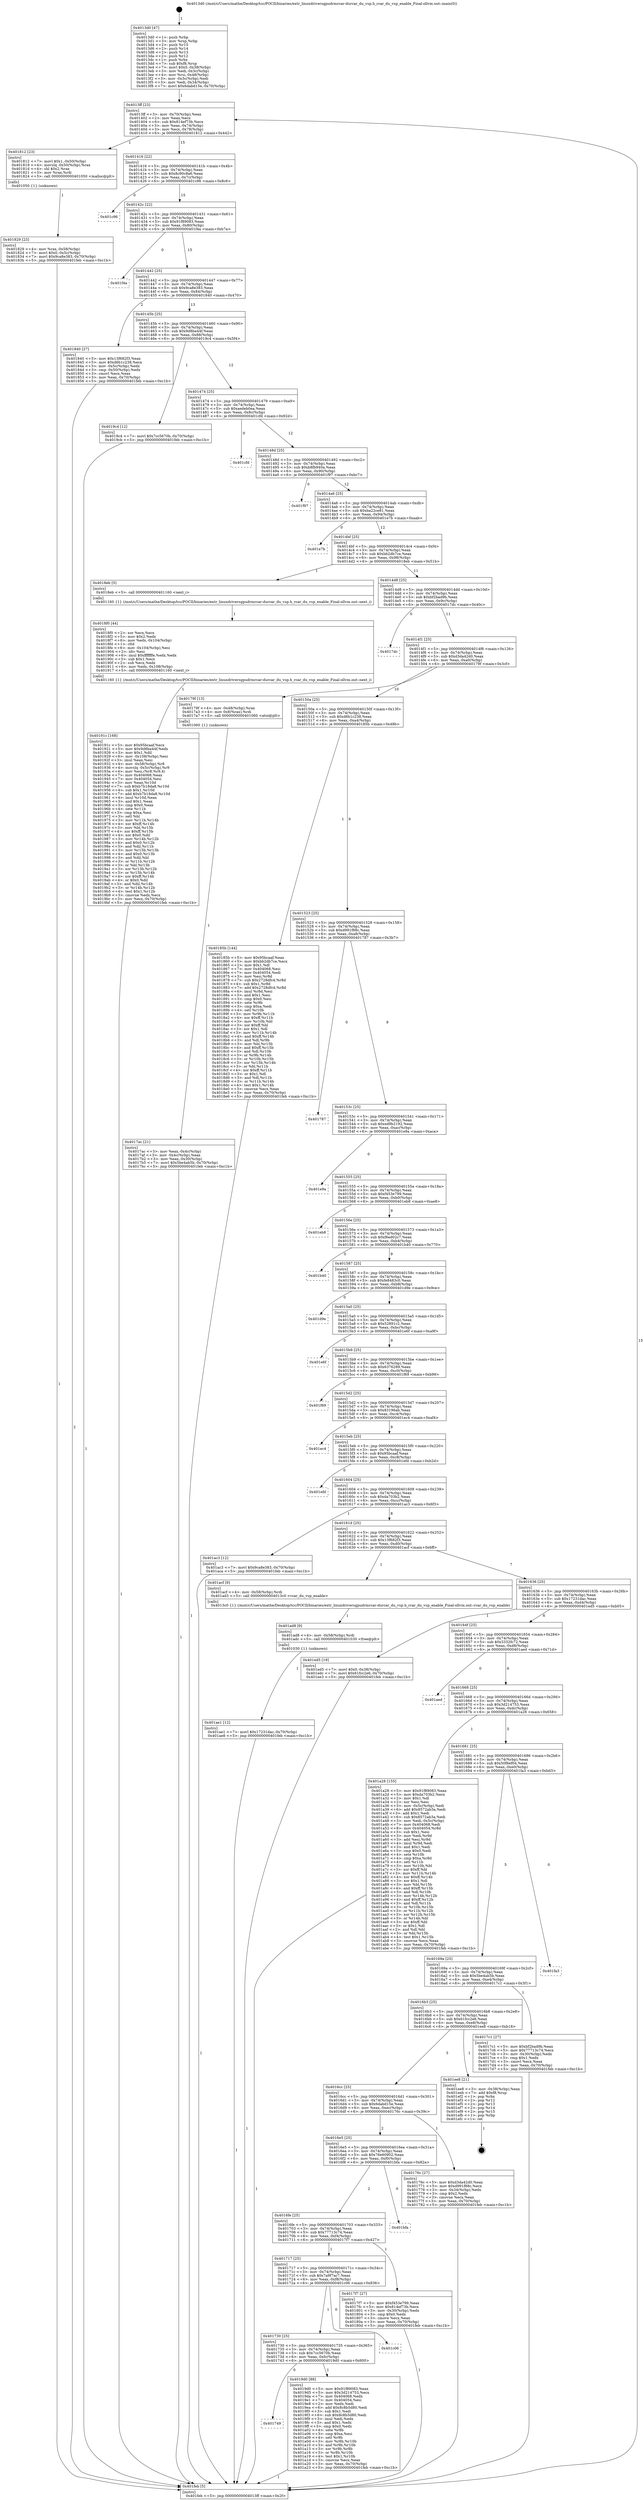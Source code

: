 digraph "0x4013d0" {
  label = "0x4013d0 (/mnt/c/Users/mathe/Desktop/tcc/POCII/binaries/extr_linuxdriversgpudrmrcar-durcar_du_vsp.h_rcar_du_vsp_enable_Final-ollvm.out::main(0))"
  labelloc = "t"
  node[shape=record]

  Entry [label="",width=0.3,height=0.3,shape=circle,fillcolor=black,style=filled]
  "0x4013ff" [label="{
     0x4013ff [23]\l
     | [instrs]\l
     &nbsp;&nbsp;0x4013ff \<+3\>: mov -0x70(%rbp),%eax\l
     &nbsp;&nbsp;0x401402 \<+2\>: mov %eax,%ecx\l
     &nbsp;&nbsp;0x401404 \<+6\>: sub $0x814ef73b,%ecx\l
     &nbsp;&nbsp;0x40140a \<+3\>: mov %eax,-0x74(%rbp)\l
     &nbsp;&nbsp;0x40140d \<+3\>: mov %ecx,-0x78(%rbp)\l
     &nbsp;&nbsp;0x401410 \<+6\>: je 0000000000401812 \<main+0x442\>\l
  }"]
  "0x401812" [label="{
     0x401812 [23]\l
     | [instrs]\l
     &nbsp;&nbsp;0x401812 \<+7\>: movl $0x1,-0x50(%rbp)\l
     &nbsp;&nbsp;0x401819 \<+4\>: movslq -0x50(%rbp),%rax\l
     &nbsp;&nbsp;0x40181d \<+4\>: shl $0x2,%rax\l
     &nbsp;&nbsp;0x401821 \<+3\>: mov %rax,%rdi\l
     &nbsp;&nbsp;0x401824 \<+5\>: call 0000000000401050 \<malloc@plt\>\l
     | [calls]\l
     &nbsp;&nbsp;0x401050 \{1\} (unknown)\l
  }"]
  "0x401416" [label="{
     0x401416 [22]\l
     | [instrs]\l
     &nbsp;&nbsp;0x401416 \<+5\>: jmp 000000000040141b \<main+0x4b\>\l
     &nbsp;&nbsp;0x40141b \<+3\>: mov -0x74(%rbp),%eax\l
     &nbsp;&nbsp;0x40141e \<+5\>: sub $0x8c90c8a6,%eax\l
     &nbsp;&nbsp;0x401423 \<+3\>: mov %eax,-0x7c(%rbp)\l
     &nbsp;&nbsp;0x401426 \<+6\>: je 0000000000401c96 \<main+0x8c6\>\l
  }"]
  Exit [label="",width=0.3,height=0.3,shape=circle,fillcolor=black,style=filled,peripheries=2]
  "0x401c96" [label="{
     0x401c96\l
  }", style=dashed]
  "0x40142c" [label="{
     0x40142c [22]\l
     | [instrs]\l
     &nbsp;&nbsp;0x40142c \<+5\>: jmp 0000000000401431 \<main+0x61\>\l
     &nbsp;&nbsp;0x401431 \<+3\>: mov -0x74(%rbp),%eax\l
     &nbsp;&nbsp;0x401434 \<+5\>: sub $0x91f89083,%eax\l
     &nbsp;&nbsp;0x401439 \<+3\>: mov %eax,-0x80(%rbp)\l
     &nbsp;&nbsp;0x40143c \<+6\>: je 0000000000401f4a \<main+0xb7a\>\l
  }"]
  "0x401ae1" [label="{
     0x401ae1 [12]\l
     | [instrs]\l
     &nbsp;&nbsp;0x401ae1 \<+7\>: movl $0x17231dac,-0x70(%rbp)\l
     &nbsp;&nbsp;0x401ae8 \<+5\>: jmp 0000000000401feb \<main+0xc1b\>\l
  }"]
  "0x401f4a" [label="{
     0x401f4a\l
  }", style=dashed]
  "0x401442" [label="{
     0x401442 [25]\l
     | [instrs]\l
     &nbsp;&nbsp;0x401442 \<+5\>: jmp 0000000000401447 \<main+0x77\>\l
     &nbsp;&nbsp;0x401447 \<+3\>: mov -0x74(%rbp),%eax\l
     &nbsp;&nbsp;0x40144a \<+5\>: sub $0x9ca8e383,%eax\l
     &nbsp;&nbsp;0x40144f \<+6\>: mov %eax,-0x84(%rbp)\l
     &nbsp;&nbsp;0x401455 \<+6\>: je 0000000000401840 \<main+0x470\>\l
  }"]
  "0x401ad8" [label="{
     0x401ad8 [9]\l
     | [instrs]\l
     &nbsp;&nbsp;0x401ad8 \<+4\>: mov -0x58(%rbp),%rdi\l
     &nbsp;&nbsp;0x401adc \<+5\>: call 0000000000401030 \<free@plt\>\l
     | [calls]\l
     &nbsp;&nbsp;0x401030 \{1\} (unknown)\l
  }"]
  "0x401840" [label="{
     0x401840 [27]\l
     | [instrs]\l
     &nbsp;&nbsp;0x401840 \<+5\>: mov $0x13f682f3,%eax\l
     &nbsp;&nbsp;0x401845 \<+5\>: mov $0xd6b1c238,%ecx\l
     &nbsp;&nbsp;0x40184a \<+3\>: mov -0x5c(%rbp),%edx\l
     &nbsp;&nbsp;0x40184d \<+3\>: cmp -0x50(%rbp),%edx\l
     &nbsp;&nbsp;0x401850 \<+3\>: cmovl %ecx,%eax\l
     &nbsp;&nbsp;0x401853 \<+3\>: mov %eax,-0x70(%rbp)\l
     &nbsp;&nbsp;0x401856 \<+5\>: jmp 0000000000401feb \<main+0xc1b\>\l
  }"]
  "0x40145b" [label="{
     0x40145b [25]\l
     | [instrs]\l
     &nbsp;&nbsp;0x40145b \<+5\>: jmp 0000000000401460 \<main+0x90\>\l
     &nbsp;&nbsp;0x401460 \<+3\>: mov -0x74(%rbp),%eax\l
     &nbsp;&nbsp;0x401463 \<+5\>: sub $0x9d8ba44f,%eax\l
     &nbsp;&nbsp;0x401468 \<+6\>: mov %eax,-0x88(%rbp)\l
     &nbsp;&nbsp;0x40146e \<+6\>: je 00000000004019c4 \<main+0x5f4\>\l
  }"]
  "0x401749" [label="{
     0x401749\l
  }", style=dashed]
  "0x4019c4" [label="{
     0x4019c4 [12]\l
     | [instrs]\l
     &nbsp;&nbsp;0x4019c4 \<+7\>: movl $0x7cc5670b,-0x70(%rbp)\l
     &nbsp;&nbsp;0x4019cb \<+5\>: jmp 0000000000401feb \<main+0xc1b\>\l
  }"]
  "0x401474" [label="{
     0x401474 [25]\l
     | [instrs]\l
     &nbsp;&nbsp;0x401474 \<+5\>: jmp 0000000000401479 \<main+0xa9\>\l
     &nbsp;&nbsp;0x401479 \<+3\>: mov -0x74(%rbp),%eax\l
     &nbsp;&nbsp;0x40147c \<+5\>: sub $0xaedeb0ea,%eax\l
     &nbsp;&nbsp;0x401481 \<+6\>: mov %eax,-0x8c(%rbp)\l
     &nbsp;&nbsp;0x401487 \<+6\>: je 0000000000401cfd \<main+0x92d\>\l
  }"]
  "0x4019d0" [label="{
     0x4019d0 [88]\l
     | [instrs]\l
     &nbsp;&nbsp;0x4019d0 \<+5\>: mov $0x91f89083,%eax\l
     &nbsp;&nbsp;0x4019d5 \<+5\>: mov $0x3d214753,%ecx\l
     &nbsp;&nbsp;0x4019da \<+7\>: mov 0x404068,%edx\l
     &nbsp;&nbsp;0x4019e1 \<+7\>: mov 0x404054,%esi\l
     &nbsp;&nbsp;0x4019e8 \<+2\>: mov %edx,%edi\l
     &nbsp;&nbsp;0x4019ea \<+6\>: add $0x8c8b5d80,%edi\l
     &nbsp;&nbsp;0x4019f0 \<+3\>: sub $0x1,%edi\l
     &nbsp;&nbsp;0x4019f3 \<+6\>: sub $0x8c8b5d80,%edi\l
     &nbsp;&nbsp;0x4019f9 \<+3\>: imul %edi,%edx\l
     &nbsp;&nbsp;0x4019fc \<+3\>: and $0x1,%edx\l
     &nbsp;&nbsp;0x4019ff \<+3\>: cmp $0x0,%edx\l
     &nbsp;&nbsp;0x401a02 \<+4\>: sete %r8b\l
     &nbsp;&nbsp;0x401a06 \<+3\>: cmp $0xa,%esi\l
     &nbsp;&nbsp;0x401a09 \<+4\>: setl %r9b\l
     &nbsp;&nbsp;0x401a0d \<+3\>: mov %r8b,%r10b\l
     &nbsp;&nbsp;0x401a10 \<+3\>: and %r9b,%r10b\l
     &nbsp;&nbsp;0x401a13 \<+3\>: xor %r9b,%r8b\l
     &nbsp;&nbsp;0x401a16 \<+3\>: or %r8b,%r10b\l
     &nbsp;&nbsp;0x401a19 \<+4\>: test $0x1,%r10b\l
     &nbsp;&nbsp;0x401a1d \<+3\>: cmovne %ecx,%eax\l
     &nbsp;&nbsp;0x401a20 \<+3\>: mov %eax,-0x70(%rbp)\l
     &nbsp;&nbsp;0x401a23 \<+5\>: jmp 0000000000401feb \<main+0xc1b\>\l
  }"]
  "0x401cfd" [label="{
     0x401cfd\l
  }", style=dashed]
  "0x40148d" [label="{
     0x40148d [25]\l
     | [instrs]\l
     &nbsp;&nbsp;0x40148d \<+5\>: jmp 0000000000401492 \<main+0xc2\>\l
     &nbsp;&nbsp;0x401492 \<+3\>: mov -0x74(%rbp),%eax\l
     &nbsp;&nbsp;0x401495 \<+5\>: sub $0xb8fb940a,%eax\l
     &nbsp;&nbsp;0x40149a \<+6\>: mov %eax,-0x90(%rbp)\l
     &nbsp;&nbsp;0x4014a0 \<+6\>: je 0000000000401f97 \<main+0xbc7\>\l
  }"]
  "0x401730" [label="{
     0x401730 [25]\l
     | [instrs]\l
     &nbsp;&nbsp;0x401730 \<+5\>: jmp 0000000000401735 \<main+0x365\>\l
     &nbsp;&nbsp;0x401735 \<+3\>: mov -0x74(%rbp),%eax\l
     &nbsp;&nbsp;0x401738 \<+5\>: sub $0x7cc5670b,%eax\l
     &nbsp;&nbsp;0x40173d \<+6\>: mov %eax,-0xfc(%rbp)\l
     &nbsp;&nbsp;0x401743 \<+6\>: je 00000000004019d0 \<main+0x600\>\l
  }"]
  "0x401f97" [label="{
     0x401f97\l
  }", style=dashed]
  "0x4014a6" [label="{
     0x4014a6 [25]\l
     | [instrs]\l
     &nbsp;&nbsp;0x4014a6 \<+5\>: jmp 00000000004014ab \<main+0xdb\>\l
     &nbsp;&nbsp;0x4014ab \<+3\>: mov -0x74(%rbp),%eax\l
     &nbsp;&nbsp;0x4014ae \<+5\>: sub $0xba22ce81,%eax\l
     &nbsp;&nbsp;0x4014b3 \<+6\>: mov %eax,-0x94(%rbp)\l
     &nbsp;&nbsp;0x4014b9 \<+6\>: je 0000000000401e7b \<main+0xaab\>\l
  }"]
  "0x401c06" [label="{
     0x401c06\l
  }", style=dashed]
  "0x401e7b" [label="{
     0x401e7b\l
  }", style=dashed]
  "0x4014bf" [label="{
     0x4014bf [25]\l
     | [instrs]\l
     &nbsp;&nbsp;0x4014bf \<+5\>: jmp 00000000004014c4 \<main+0xf4\>\l
     &nbsp;&nbsp;0x4014c4 \<+3\>: mov -0x74(%rbp),%eax\l
     &nbsp;&nbsp;0x4014c7 \<+5\>: sub $0xbb2db7ce,%eax\l
     &nbsp;&nbsp;0x4014cc \<+6\>: mov %eax,-0x98(%rbp)\l
     &nbsp;&nbsp;0x4014d2 \<+6\>: je 00000000004018eb \<main+0x51b\>\l
  }"]
  "0x40191c" [label="{
     0x40191c [168]\l
     | [instrs]\l
     &nbsp;&nbsp;0x40191c \<+5\>: mov $0x95bcaaf,%ecx\l
     &nbsp;&nbsp;0x401921 \<+5\>: mov $0x9d8ba44f,%edx\l
     &nbsp;&nbsp;0x401926 \<+3\>: mov $0x1,%dil\l
     &nbsp;&nbsp;0x401929 \<+6\>: mov -0x108(%rbp),%esi\l
     &nbsp;&nbsp;0x40192f \<+3\>: imul %eax,%esi\l
     &nbsp;&nbsp;0x401932 \<+4\>: mov -0x58(%rbp),%r8\l
     &nbsp;&nbsp;0x401936 \<+4\>: movslq -0x5c(%rbp),%r9\l
     &nbsp;&nbsp;0x40193a \<+4\>: mov %esi,(%r8,%r9,4)\l
     &nbsp;&nbsp;0x40193e \<+7\>: mov 0x404068,%eax\l
     &nbsp;&nbsp;0x401945 \<+7\>: mov 0x404054,%esi\l
     &nbsp;&nbsp;0x40194c \<+3\>: mov %eax,%r10d\l
     &nbsp;&nbsp;0x40194f \<+7\>: sub $0xb7b18da8,%r10d\l
     &nbsp;&nbsp;0x401956 \<+4\>: sub $0x1,%r10d\l
     &nbsp;&nbsp;0x40195a \<+7\>: add $0xb7b18da8,%r10d\l
     &nbsp;&nbsp;0x401961 \<+4\>: imul %r10d,%eax\l
     &nbsp;&nbsp;0x401965 \<+3\>: and $0x1,%eax\l
     &nbsp;&nbsp;0x401968 \<+3\>: cmp $0x0,%eax\l
     &nbsp;&nbsp;0x40196b \<+4\>: sete %r11b\l
     &nbsp;&nbsp;0x40196f \<+3\>: cmp $0xa,%esi\l
     &nbsp;&nbsp;0x401972 \<+3\>: setl %bl\l
     &nbsp;&nbsp;0x401975 \<+3\>: mov %r11b,%r14b\l
     &nbsp;&nbsp;0x401978 \<+4\>: xor $0xff,%r14b\l
     &nbsp;&nbsp;0x40197c \<+3\>: mov %bl,%r15b\l
     &nbsp;&nbsp;0x40197f \<+4\>: xor $0xff,%r15b\l
     &nbsp;&nbsp;0x401983 \<+4\>: xor $0x0,%dil\l
     &nbsp;&nbsp;0x401987 \<+3\>: mov %r14b,%r12b\l
     &nbsp;&nbsp;0x40198a \<+4\>: and $0x0,%r12b\l
     &nbsp;&nbsp;0x40198e \<+3\>: and %dil,%r11b\l
     &nbsp;&nbsp;0x401991 \<+3\>: mov %r15b,%r13b\l
     &nbsp;&nbsp;0x401994 \<+4\>: and $0x0,%r13b\l
     &nbsp;&nbsp;0x401998 \<+3\>: and %dil,%bl\l
     &nbsp;&nbsp;0x40199b \<+3\>: or %r11b,%r12b\l
     &nbsp;&nbsp;0x40199e \<+3\>: or %bl,%r13b\l
     &nbsp;&nbsp;0x4019a1 \<+3\>: xor %r13b,%r12b\l
     &nbsp;&nbsp;0x4019a4 \<+3\>: or %r15b,%r14b\l
     &nbsp;&nbsp;0x4019a7 \<+4\>: xor $0xff,%r14b\l
     &nbsp;&nbsp;0x4019ab \<+4\>: or $0x0,%dil\l
     &nbsp;&nbsp;0x4019af \<+3\>: and %dil,%r14b\l
     &nbsp;&nbsp;0x4019b2 \<+3\>: or %r14b,%r12b\l
     &nbsp;&nbsp;0x4019b5 \<+4\>: test $0x1,%r12b\l
     &nbsp;&nbsp;0x4019b9 \<+3\>: cmovne %edx,%ecx\l
     &nbsp;&nbsp;0x4019bc \<+3\>: mov %ecx,-0x70(%rbp)\l
     &nbsp;&nbsp;0x4019bf \<+5\>: jmp 0000000000401feb \<main+0xc1b\>\l
  }"]
  "0x4018eb" [label="{
     0x4018eb [5]\l
     | [instrs]\l
     &nbsp;&nbsp;0x4018eb \<+5\>: call 0000000000401160 \<next_i\>\l
     | [calls]\l
     &nbsp;&nbsp;0x401160 \{1\} (/mnt/c/Users/mathe/Desktop/tcc/POCII/binaries/extr_linuxdriversgpudrmrcar-durcar_du_vsp.h_rcar_du_vsp_enable_Final-ollvm.out::next_i)\l
  }"]
  "0x4014d8" [label="{
     0x4014d8 [25]\l
     | [instrs]\l
     &nbsp;&nbsp;0x4014d8 \<+5\>: jmp 00000000004014dd \<main+0x10d\>\l
     &nbsp;&nbsp;0x4014dd \<+3\>: mov -0x74(%rbp),%eax\l
     &nbsp;&nbsp;0x4014e0 \<+5\>: sub $0xbf2bad9b,%eax\l
     &nbsp;&nbsp;0x4014e5 \<+6\>: mov %eax,-0x9c(%rbp)\l
     &nbsp;&nbsp;0x4014eb \<+6\>: je 00000000004017dc \<main+0x40c\>\l
  }"]
  "0x4018f0" [label="{
     0x4018f0 [44]\l
     | [instrs]\l
     &nbsp;&nbsp;0x4018f0 \<+2\>: xor %ecx,%ecx\l
     &nbsp;&nbsp;0x4018f2 \<+5\>: mov $0x2,%edx\l
     &nbsp;&nbsp;0x4018f7 \<+6\>: mov %edx,-0x104(%rbp)\l
     &nbsp;&nbsp;0x4018fd \<+1\>: cltd\l
     &nbsp;&nbsp;0x4018fe \<+6\>: mov -0x104(%rbp),%esi\l
     &nbsp;&nbsp;0x401904 \<+2\>: idiv %esi\l
     &nbsp;&nbsp;0x401906 \<+6\>: imul $0xfffffffe,%edx,%edx\l
     &nbsp;&nbsp;0x40190c \<+3\>: sub $0x1,%ecx\l
     &nbsp;&nbsp;0x40190f \<+2\>: sub %ecx,%edx\l
     &nbsp;&nbsp;0x401911 \<+6\>: mov %edx,-0x108(%rbp)\l
     &nbsp;&nbsp;0x401917 \<+5\>: call 0000000000401160 \<next_i\>\l
     | [calls]\l
     &nbsp;&nbsp;0x401160 \{1\} (/mnt/c/Users/mathe/Desktop/tcc/POCII/binaries/extr_linuxdriversgpudrmrcar-durcar_du_vsp.h_rcar_du_vsp_enable_Final-ollvm.out::next_i)\l
  }"]
  "0x4017dc" [label="{
     0x4017dc\l
  }", style=dashed]
  "0x4014f1" [label="{
     0x4014f1 [25]\l
     | [instrs]\l
     &nbsp;&nbsp;0x4014f1 \<+5\>: jmp 00000000004014f6 \<main+0x126\>\l
     &nbsp;&nbsp;0x4014f6 \<+3\>: mov -0x74(%rbp),%eax\l
     &nbsp;&nbsp;0x4014f9 \<+5\>: sub $0xd3da42d0,%eax\l
     &nbsp;&nbsp;0x4014fe \<+6\>: mov %eax,-0xa0(%rbp)\l
     &nbsp;&nbsp;0x401504 \<+6\>: je 000000000040179f \<main+0x3cf\>\l
  }"]
  "0x401829" [label="{
     0x401829 [23]\l
     | [instrs]\l
     &nbsp;&nbsp;0x401829 \<+4\>: mov %rax,-0x58(%rbp)\l
     &nbsp;&nbsp;0x40182d \<+7\>: movl $0x0,-0x5c(%rbp)\l
     &nbsp;&nbsp;0x401834 \<+7\>: movl $0x9ca8e383,-0x70(%rbp)\l
     &nbsp;&nbsp;0x40183b \<+5\>: jmp 0000000000401feb \<main+0xc1b\>\l
  }"]
  "0x40179f" [label="{
     0x40179f [13]\l
     | [instrs]\l
     &nbsp;&nbsp;0x40179f \<+4\>: mov -0x48(%rbp),%rax\l
     &nbsp;&nbsp;0x4017a3 \<+4\>: mov 0x8(%rax),%rdi\l
     &nbsp;&nbsp;0x4017a7 \<+5\>: call 0000000000401060 \<atoi@plt\>\l
     | [calls]\l
     &nbsp;&nbsp;0x401060 \{1\} (unknown)\l
  }"]
  "0x40150a" [label="{
     0x40150a [25]\l
     | [instrs]\l
     &nbsp;&nbsp;0x40150a \<+5\>: jmp 000000000040150f \<main+0x13f\>\l
     &nbsp;&nbsp;0x40150f \<+3\>: mov -0x74(%rbp),%eax\l
     &nbsp;&nbsp;0x401512 \<+5\>: sub $0xd6b1c238,%eax\l
     &nbsp;&nbsp;0x401517 \<+6\>: mov %eax,-0xa4(%rbp)\l
     &nbsp;&nbsp;0x40151d \<+6\>: je 000000000040185b \<main+0x48b\>\l
  }"]
  "0x401717" [label="{
     0x401717 [25]\l
     | [instrs]\l
     &nbsp;&nbsp;0x401717 \<+5\>: jmp 000000000040171c \<main+0x34c\>\l
     &nbsp;&nbsp;0x40171c \<+3\>: mov -0x74(%rbp),%eax\l
     &nbsp;&nbsp;0x40171f \<+5\>: sub $0x7a9f7ac7,%eax\l
     &nbsp;&nbsp;0x401724 \<+6\>: mov %eax,-0xf8(%rbp)\l
     &nbsp;&nbsp;0x40172a \<+6\>: je 0000000000401c06 \<main+0x836\>\l
  }"]
  "0x40185b" [label="{
     0x40185b [144]\l
     | [instrs]\l
     &nbsp;&nbsp;0x40185b \<+5\>: mov $0x95bcaaf,%eax\l
     &nbsp;&nbsp;0x401860 \<+5\>: mov $0xbb2db7ce,%ecx\l
     &nbsp;&nbsp;0x401865 \<+2\>: mov $0x1,%dl\l
     &nbsp;&nbsp;0x401867 \<+7\>: mov 0x404068,%esi\l
     &nbsp;&nbsp;0x40186e \<+7\>: mov 0x404054,%edi\l
     &nbsp;&nbsp;0x401875 \<+3\>: mov %esi,%r8d\l
     &nbsp;&nbsp;0x401878 \<+7\>: sub $0x2728dfc4,%r8d\l
     &nbsp;&nbsp;0x40187f \<+4\>: sub $0x1,%r8d\l
     &nbsp;&nbsp;0x401883 \<+7\>: add $0x2728dfc4,%r8d\l
     &nbsp;&nbsp;0x40188a \<+4\>: imul %r8d,%esi\l
     &nbsp;&nbsp;0x40188e \<+3\>: and $0x1,%esi\l
     &nbsp;&nbsp;0x401891 \<+3\>: cmp $0x0,%esi\l
     &nbsp;&nbsp;0x401894 \<+4\>: sete %r9b\l
     &nbsp;&nbsp;0x401898 \<+3\>: cmp $0xa,%edi\l
     &nbsp;&nbsp;0x40189b \<+4\>: setl %r10b\l
     &nbsp;&nbsp;0x40189f \<+3\>: mov %r9b,%r11b\l
     &nbsp;&nbsp;0x4018a2 \<+4\>: xor $0xff,%r11b\l
     &nbsp;&nbsp;0x4018a6 \<+3\>: mov %r10b,%bl\l
     &nbsp;&nbsp;0x4018a9 \<+3\>: xor $0xff,%bl\l
     &nbsp;&nbsp;0x4018ac \<+3\>: xor $0x1,%dl\l
     &nbsp;&nbsp;0x4018af \<+3\>: mov %r11b,%r14b\l
     &nbsp;&nbsp;0x4018b2 \<+4\>: and $0xff,%r14b\l
     &nbsp;&nbsp;0x4018b6 \<+3\>: and %dl,%r9b\l
     &nbsp;&nbsp;0x4018b9 \<+3\>: mov %bl,%r15b\l
     &nbsp;&nbsp;0x4018bc \<+4\>: and $0xff,%r15b\l
     &nbsp;&nbsp;0x4018c0 \<+3\>: and %dl,%r10b\l
     &nbsp;&nbsp;0x4018c3 \<+3\>: or %r9b,%r14b\l
     &nbsp;&nbsp;0x4018c6 \<+3\>: or %r10b,%r15b\l
     &nbsp;&nbsp;0x4018c9 \<+3\>: xor %r15b,%r14b\l
     &nbsp;&nbsp;0x4018cc \<+3\>: or %bl,%r11b\l
     &nbsp;&nbsp;0x4018cf \<+4\>: xor $0xff,%r11b\l
     &nbsp;&nbsp;0x4018d3 \<+3\>: or $0x1,%dl\l
     &nbsp;&nbsp;0x4018d6 \<+3\>: and %dl,%r11b\l
     &nbsp;&nbsp;0x4018d9 \<+3\>: or %r11b,%r14b\l
     &nbsp;&nbsp;0x4018dc \<+4\>: test $0x1,%r14b\l
     &nbsp;&nbsp;0x4018e0 \<+3\>: cmovne %ecx,%eax\l
     &nbsp;&nbsp;0x4018e3 \<+3\>: mov %eax,-0x70(%rbp)\l
     &nbsp;&nbsp;0x4018e6 \<+5\>: jmp 0000000000401feb \<main+0xc1b\>\l
  }"]
  "0x401523" [label="{
     0x401523 [25]\l
     | [instrs]\l
     &nbsp;&nbsp;0x401523 \<+5\>: jmp 0000000000401528 \<main+0x158\>\l
     &nbsp;&nbsp;0x401528 \<+3\>: mov -0x74(%rbp),%eax\l
     &nbsp;&nbsp;0x40152b \<+5\>: sub $0xd991f88c,%eax\l
     &nbsp;&nbsp;0x401530 \<+6\>: mov %eax,-0xa8(%rbp)\l
     &nbsp;&nbsp;0x401536 \<+6\>: je 0000000000401787 \<main+0x3b7\>\l
  }"]
  "0x4017f7" [label="{
     0x4017f7 [27]\l
     | [instrs]\l
     &nbsp;&nbsp;0x4017f7 \<+5\>: mov $0xf453e799,%eax\l
     &nbsp;&nbsp;0x4017fc \<+5\>: mov $0x814ef73b,%ecx\l
     &nbsp;&nbsp;0x401801 \<+3\>: mov -0x30(%rbp),%edx\l
     &nbsp;&nbsp;0x401804 \<+3\>: cmp $0x0,%edx\l
     &nbsp;&nbsp;0x401807 \<+3\>: cmove %ecx,%eax\l
     &nbsp;&nbsp;0x40180a \<+3\>: mov %eax,-0x70(%rbp)\l
     &nbsp;&nbsp;0x40180d \<+5\>: jmp 0000000000401feb \<main+0xc1b\>\l
  }"]
  "0x401787" [label="{
     0x401787\l
  }", style=dashed]
  "0x40153c" [label="{
     0x40153c [25]\l
     | [instrs]\l
     &nbsp;&nbsp;0x40153c \<+5\>: jmp 0000000000401541 \<main+0x171\>\l
     &nbsp;&nbsp;0x401541 \<+3\>: mov -0x74(%rbp),%eax\l
     &nbsp;&nbsp;0x401544 \<+5\>: sub $0xed9b2192,%eax\l
     &nbsp;&nbsp;0x401549 \<+6\>: mov %eax,-0xac(%rbp)\l
     &nbsp;&nbsp;0x40154f \<+6\>: je 0000000000401e9a \<main+0xaca\>\l
  }"]
  "0x4016fe" [label="{
     0x4016fe [25]\l
     | [instrs]\l
     &nbsp;&nbsp;0x4016fe \<+5\>: jmp 0000000000401703 \<main+0x333\>\l
     &nbsp;&nbsp;0x401703 \<+3\>: mov -0x74(%rbp),%eax\l
     &nbsp;&nbsp;0x401706 \<+5\>: sub $0x77713c74,%eax\l
     &nbsp;&nbsp;0x40170b \<+6\>: mov %eax,-0xf4(%rbp)\l
     &nbsp;&nbsp;0x401711 \<+6\>: je 00000000004017f7 \<main+0x427\>\l
  }"]
  "0x401e9a" [label="{
     0x401e9a\l
  }", style=dashed]
  "0x401555" [label="{
     0x401555 [25]\l
     | [instrs]\l
     &nbsp;&nbsp;0x401555 \<+5\>: jmp 000000000040155a \<main+0x18a\>\l
     &nbsp;&nbsp;0x40155a \<+3\>: mov -0x74(%rbp),%eax\l
     &nbsp;&nbsp;0x40155d \<+5\>: sub $0xf453e799,%eax\l
     &nbsp;&nbsp;0x401562 \<+6\>: mov %eax,-0xb0(%rbp)\l
     &nbsp;&nbsp;0x401568 \<+6\>: je 0000000000401eb8 \<main+0xae8\>\l
  }"]
  "0x401bfa" [label="{
     0x401bfa\l
  }", style=dashed]
  "0x401eb8" [label="{
     0x401eb8\l
  }", style=dashed]
  "0x40156e" [label="{
     0x40156e [25]\l
     | [instrs]\l
     &nbsp;&nbsp;0x40156e \<+5\>: jmp 0000000000401573 \<main+0x1a3\>\l
     &nbsp;&nbsp;0x401573 \<+3\>: mov -0x74(%rbp),%eax\l
     &nbsp;&nbsp;0x401576 \<+5\>: sub $0xf6ed02c7,%eax\l
     &nbsp;&nbsp;0x40157b \<+6\>: mov %eax,-0xb4(%rbp)\l
     &nbsp;&nbsp;0x401581 \<+6\>: je 0000000000401b40 \<main+0x770\>\l
  }"]
  "0x4017ac" [label="{
     0x4017ac [21]\l
     | [instrs]\l
     &nbsp;&nbsp;0x4017ac \<+3\>: mov %eax,-0x4c(%rbp)\l
     &nbsp;&nbsp;0x4017af \<+3\>: mov -0x4c(%rbp),%eax\l
     &nbsp;&nbsp;0x4017b2 \<+3\>: mov %eax,-0x30(%rbp)\l
     &nbsp;&nbsp;0x4017b5 \<+7\>: movl $0x5be4ab5b,-0x70(%rbp)\l
     &nbsp;&nbsp;0x4017bc \<+5\>: jmp 0000000000401feb \<main+0xc1b\>\l
  }"]
  "0x401b40" [label="{
     0x401b40\l
  }", style=dashed]
  "0x401587" [label="{
     0x401587 [25]\l
     | [instrs]\l
     &nbsp;&nbsp;0x401587 \<+5\>: jmp 000000000040158c \<main+0x1bc\>\l
     &nbsp;&nbsp;0x40158c \<+3\>: mov -0x74(%rbp),%eax\l
     &nbsp;&nbsp;0x40158f \<+5\>: sub $0xfe8483c0,%eax\l
     &nbsp;&nbsp;0x401594 \<+6\>: mov %eax,-0xb8(%rbp)\l
     &nbsp;&nbsp;0x40159a \<+6\>: je 0000000000401d9e \<main+0x9ce\>\l
  }"]
  "0x4013d0" [label="{
     0x4013d0 [47]\l
     | [instrs]\l
     &nbsp;&nbsp;0x4013d0 \<+1\>: push %rbp\l
     &nbsp;&nbsp;0x4013d1 \<+3\>: mov %rsp,%rbp\l
     &nbsp;&nbsp;0x4013d4 \<+2\>: push %r15\l
     &nbsp;&nbsp;0x4013d6 \<+2\>: push %r14\l
     &nbsp;&nbsp;0x4013d8 \<+2\>: push %r13\l
     &nbsp;&nbsp;0x4013da \<+2\>: push %r12\l
     &nbsp;&nbsp;0x4013dc \<+1\>: push %rbx\l
     &nbsp;&nbsp;0x4013dd \<+7\>: sub $0xf8,%rsp\l
     &nbsp;&nbsp;0x4013e4 \<+7\>: movl $0x0,-0x38(%rbp)\l
     &nbsp;&nbsp;0x4013eb \<+3\>: mov %edi,-0x3c(%rbp)\l
     &nbsp;&nbsp;0x4013ee \<+4\>: mov %rsi,-0x48(%rbp)\l
     &nbsp;&nbsp;0x4013f2 \<+3\>: mov -0x3c(%rbp),%edi\l
     &nbsp;&nbsp;0x4013f5 \<+3\>: mov %edi,-0x34(%rbp)\l
     &nbsp;&nbsp;0x4013f8 \<+7\>: movl $0x6dabd15e,-0x70(%rbp)\l
  }"]
  "0x401d9e" [label="{
     0x401d9e\l
  }", style=dashed]
  "0x4015a0" [label="{
     0x4015a0 [25]\l
     | [instrs]\l
     &nbsp;&nbsp;0x4015a0 \<+5\>: jmp 00000000004015a5 \<main+0x1d5\>\l
     &nbsp;&nbsp;0x4015a5 \<+3\>: mov -0x74(%rbp),%eax\l
     &nbsp;&nbsp;0x4015a8 \<+5\>: sub $0x52891c2,%eax\l
     &nbsp;&nbsp;0x4015ad \<+6\>: mov %eax,-0xbc(%rbp)\l
     &nbsp;&nbsp;0x4015b3 \<+6\>: je 0000000000401e6f \<main+0xa9f\>\l
  }"]
  "0x401feb" [label="{
     0x401feb [5]\l
     | [instrs]\l
     &nbsp;&nbsp;0x401feb \<+5\>: jmp 00000000004013ff \<main+0x2f\>\l
  }"]
  "0x401e6f" [label="{
     0x401e6f\l
  }", style=dashed]
  "0x4015b9" [label="{
     0x4015b9 [25]\l
     | [instrs]\l
     &nbsp;&nbsp;0x4015b9 \<+5\>: jmp 00000000004015be \<main+0x1ee\>\l
     &nbsp;&nbsp;0x4015be \<+3\>: mov -0x74(%rbp),%eax\l
     &nbsp;&nbsp;0x4015c1 \<+5\>: sub $0x6376289,%eax\l
     &nbsp;&nbsp;0x4015c6 \<+6\>: mov %eax,-0xc0(%rbp)\l
     &nbsp;&nbsp;0x4015cc \<+6\>: je 0000000000401f69 \<main+0xb99\>\l
  }"]
  "0x4016e5" [label="{
     0x4016e5 [25]\l
     | [instrs]\l
     &nbsp;&nbsp;0x4016e5 \<+5\>: jmp 00000000004016ea \<main+0x31a\>\l
     &nbsp;&nbsp;0x4016ea \<+3\>: mov -0x74(%rbp),%eax\l
     &nbsp;&nbsp;0x4016ed \<+5\>: sub $0x76e60902,%eax\l
     &nbsp;&nbsp;0x4016f2 \<+6\>: mov %eax,-0xf0(%rbp)\l
     &nbsp;&nbsp;0x4016f8 \<+6\>: je 0000000000401bfa \<main+0x82a\>\l
  }"]
  "0x401f69" [label="{
     0x401f69\l
  }", style=dashed]
  "0x4015d2" [label="{
     0x4015d2 [25]\l
     | [instrs]\l
     &nbsp;&nbsp;0x4015d2 \<+5\>: jmp 00000000004015d7 \<main+0x207\>\l
     &nbsp;&nbsp;0x4015d7 \<+3\>: mov -0x74(%rbp),%eax\l
     &nbsp;&nbsp;0x4015da \<+5\>: sub $0x83196ab,%eax\l
     &nbsp;&nbsp;0x4015df \<+6\>: mov %eax,-0xc4(%rbp)\l
     &nbsp;&nbsp;0x4015e5 \<+6\>: je 0000000000401ec4 \<main+0xaf4\>\l
  }"]
  "0x40176c" [label="{
     0x40176c [27]\l
     | [instrs]\l
     &nbsp;&nbsp;0x40176c \<+5\>: mov $0xd3da42d0,%eax\l
     &nbsp;&nbsp;0x401771 \<+5\>: mov $0xd991f88c,%ecx\l
     &nbsp;&nbsp;0x401776 \<+3\>: mov -0x34(%rbp),%edx\l
     &nbsp;&nbsp;0x401779 \<+3\>: cmp $0x2,%edx\l
     &nbsp;&nbsp;0x40177c \<+3\>: cmovne %ecx,%eax\l
     &nbsp;&nbsp;0x40177f \<+3\>: mov %eax,-0x70(%rbp)\l
     &nbsp;&nbsp;0x401782 \<+5\>: jmp 0000000000401feb \<main+0xc1b\>\l
  }"]
  "0x401ec4" [label="{
     0x401ec4\l
  }", style=dashed]
  "0x4015eb" [label="{
     0x4015eb [25]\l
     | [instrs]\l
     &nbsp;&nbsp;0x4015eb \<+5\>: jmp 00000000004015f0 \<main+0x220\>\l
     &nbsp;&nbsp;0x4015f0 \<+3\>: mov -0x74(%rbp),%eax\l
     &nbsp;&nbsp;0x4015f3 \<+5\>: sub $0x95bcaaf,%eax\l
     &nbsp;&nbsp;0x4015f8 \<+6\>: mov %eax,-0xc8(%rbp)\l
     &nbsp;&nbsp;0x4015fe \<+6\>: je 0000000000401efd \<main+0xb2d\>\l
  }"]
  "0x4016cc" [label="{
     0x4016cc [25]\l
     | [instrs]\l
     &nbsp;&nbsp;0x4016cc \<+5\>: jmp 00000000004016d1 \<main+0x301\>\l
     &nbsp;&nbsp;0x4016d1 \<+3\>: mov -0x74(%rbp),%eax\l
     &nbsp;&nbsp;0x4016d4 \<+5\>: sub $0x6dabd15e,%eax\l
     &nbsp;&nbsp;0x4016d9 \<+6\>: mov %eax,-0xec(%rbp)\l
     &nbsp;&nbsp;0x4016df \<+6\>: je 000000000040176c \<main+0x39c\>\l
  }"]
  "0x401efd" [label="{
     0x401efd\l
  }", style=dashed]
  "0x401604" [label="{
     0x401604 [25]\l
     | [instrs]\l
     &nbsp;&nbsp;0x401604 \<+5\>: jmp 0000000000401609 \<main+0x239\>\l
     &nbsp;&nbsp;0x401609 \<+3\>: mov -0x74(%rbp),%eax\l
     &nbsp;&nbsp;0x40160c \<+5\>: sub $0xda703b2,%eax\l
     &nbsp;&nbsp;0x401611 \<+6\>: mov %eax,-0xcc(%rbp)\l
     &nbsp;&nbsp;0x401617 \<+6\>: je 0000000000401ac3 \<main+0x6f3\>\l
  }"]
  "0x401ee8" [label="{
     0x401ee8 [21]\l
     | [instrs]\l
     &nbsp;&nbsp;0x401ee8 \<+3\>: mov -0x38(%rbp),%eax\l
     &nbsp;&nbsp;0x401eeb \<+7\>: add $0xf8,%rsp\l
     &nbsp;&nbsp;0x401ef2 \<+1\>: pop %rbx\l
     &nbsp;&nbsp;0x401ef3 \<+2\>: pop %r12\l
     &nbsp;&nbsp;0x401ef5 \<+2\>: pop %r13\l
     &nbsp;&nbsp;0x401ef7 \<+2\>: pop %r14\l
     &nbsp;&nbsp;0x401ef9 \<+2\>: pop %r15\l
     &nbsp;&nbsp;0x401efb \<+1\>: pop %rbp\l
     &nbsp;&nbsp;0x401efc \<+1\>: ret\l
  }"]
  "0x401ac3" [label="{
     0x401ac3 [12]\l
     | [instrs]\l
     &nbsp;&nbsp;0x401ac3 \<+7\>: movl $0x9ca8e383,-0x70(%rbp)\l
     &nbsp;&nbsp;0x401aca \<+5\>: jmp 0000000000401feb \<main+0xc1b\>\l
  }"]
  "0x40161d" [label="{
     0x40161d [25]\l
     | [instrs]\l
     &nbsp;&nbsp;0x40161d \<+5\>: jmp 0000000000401622 \<main+0x252\>\l
     &nbsp;&nbsp;0x401622 \<+3\>: mov -0x74(%rbp),%eax\l
     &nbsp;&nbsp;0x401625 \<+5\>: sub $0x13f682f3,%eax\l
     &nbsp;&nbsp;0x40162a \<+6\>: mov %eax,-0xd0(%rbp)\l
     &nbsp;&nbsp;0x401630 \<+6\>: je 0000000000401acf \<main+0x6ff\>\l
  }"]
  "0x4016b3" [label="{
     0x4016b3 [25]\l
     | [instrs]\l
     &nbsp;&nbsp;0x4016b3 \<+5\>: jmp 00000000004016b8 \<main+0x2e8\>\l
     &nbsp;&nbsp;0x4016b8 \<+3\>: mov -0x74(%rbp),%eax\l
     &nbsp;&nbsp;0x4016bb \<+5\>: sub $0x61fcc2e6,%eax\l
     &nbsp;&nbsp;0x4016c0 \<+6\>: mov %eax,-0xe8(%rbp)\l
     &nbsp;&nbsp;0x4016c6 \<+6\>: je 0000000000401ee8 \<main+0xb18\>\l
  }"]
  "0x401acf" [label="{
     0x401acf [9]\l
     | [instrs]\l
     &nbsp;&nbsp;0x401acf \<+4\>: mov -0x58(%rbp),%rdi\l
     &nbsp;&nbsp;0x401ad3 \<+5\>: call 00000000004013c0 \<rcar_du_vsp_enable\>\l
     | [calls]\l
     &nbsp;&nbsp;0x4013c0 \{1\} (/mnt/c/Users/mathe/Desktop/tcc/POCII/binaries/extr_linuxdriversgpudrmrcar-durcar_du_vsp.h_rcar_du_vsp_enable_Final-ollvm.out::rcar_du_vsp_enable)\l
  }"]
  "0x401636" [label="{
     0x401636 [25]\l
     | [instrs]\l
     &nbsp;&nbsp;0x401636 \<+5\>: jmp 000000000040163b \<main+0x26b\>\l
     &nbsp;&nbsp;0x40163b \<+3\>: mov -0x74(%rbp),%eax\l
     &nbsp;&nbsp;0x40163e \<+5\>: sub $0x17231dac,%eax\l
     &nbsp;&nbsp;0x401643 \<+6\>: mov %eax,-0xd4(%rbp)\l
     &nbsp;&nbsp;0x401649 \<+6\>: je 0000000000401ed5 \<main+0xb05\>\l
  }"]
  "0x4017c1" [label="{
     0x4017c1 [27]\l
     | [instrs]\l
     &nbsp;&nbsp;0x4017c1 \<+5\>: mov $0xbf2bad9b,%eax\l
     &nbsp;&nbsp;0x4017c6 \<+5\>: mov $0x77713c74,%ecx\l
     &nbsp;&nbsp;0x4017cb \<+3\>: mov -0x30(%rbp),%edx\l
     &nbsp;&nbsp;0x4017ce \<+3\>: cmp $0x1,%edx\l
     &nbsp;&nbsp;0x4017d1 \<+3\>: cmovl %ecx,%eax\l
     &nbsp;&nbsp;0x4017d4 \<+3\>: mov %eax,-0x70(%rbp)\l
     &nbsp;&nbsp;0x4017d7 \<+5\>: jmp 0000000000401feb \<main+0xc1b\>\l
  }"]
  "0x401ed5" [label="{
     0x401ed5 [19]\l
     | [instrs]\l
     &nbsp;&nbsp;0x401ed5 \<+7\>: movl $0x0,-0x38(%rbp)\l
     &nbsp;&nbsp;0x401edc \<+7\>: movl $0x61fcc2e6,-0x70(%rbp)\l
     &nbsp;&nbsp;0x401ee3 \<+5\>: jmp 0000000000401feb \<main+0xc1b\>\l
  }"]
  "0x40164f" [label="{
     0x40164f [25]\l
     | [instrs]\l
     &nbsp;&nbsp;0x40164f \<+5\>: jmp 0000000000401654 \<main+0x284\>\l
     &nbsp;&nbsp;0x401654 \<+3\>: mov -0x74(%rbp),%eax\l
     &nbsp;&nbsp;0x401657 \<+5\>: sub $0x3332fc72,%eax\l
     &nbsp;&nbsp;0x40165c \<+6\>: mov %eax,-0xd8(%rbp)\l
     &nbsp;&nbsp;0x401662 \<+6\>: je 0000000000401aed \<main+0x71d\>\l
  }"]
  "0x40169a" [label="{
     0x40169a [25]\l
     | [instrs]\l
     &nbsp;&nbsp;0x40169a \<+5\>: jmp 000000000040169f \<main+0x2cf\>\l
     &nbsp;&nbsp;0x40169f \<+3\>: mov -0x74(%rbp),%eax\l
     &nbsp;&nbsp;0x4016a2 \<+5\>: sub $0x5be4ab5b,%eax\l
     &nbsp;&nbsp;0x4016a7 \<+6\>: mov %eax,-0xe4(%rbp)\l
     &nbsp;&nbsp;0x4016ad \<+6\>: je 00000000004017c1 \<main+0x3f1\>\l
  }"]
  "0x401aed" [label="{
     0x401aed\l
  }", style=dashed]
  "0x401668" [label="{
     0x401668 [25]\l
     | [instrs]\l
     &nbsp;&nbsp;0x401668 \<+5\>: jmp 000000000040166d \<main+0x29d\>\l
     &nbsp;&nbsp;0x40166d \<+3\>: mov -0x74(%rbp),%eax\l
     &nbsp;&nbsp;0x401670 \<+5\>: sub $0x3d214753,%eax\l
     &nbsp;&nbsp;0x401675 \<+6\>: mov %eax,-0xdc(%rbp)\l
     &nbsp;&nbsp;0x40167b \<+6\>: je 0000000000401a28 \<main+0x658\>\l
  }"]
  "0x401fa3" [label="{
     0x401fa3\l
  }", style=dashed]
  "0x401a28" [label="{
     0x401a28 [155]\l
     | [instrs]\l
     &nbsp;&nbsp;0x401a28 \<+5\>: mov $0x91f89083,%eax\l
     &nbsp;&nbsp;0x401a2d \<+5\>: mov $0xda703b2,%ecx\l
     &nbsp;&nbsp;0x401a32 \<+2\>: mov $0x1,%dl\l
     &nbsp;&nbsp;0x401a34 \<+2\>: xor %esi,%esi\l
     &nbsp;&nbsp;0x401a36 \<+3\>: mov -0x5c(%rbp),%edi\l
     &nbsp;&nbsp;0x401a39 \<+6\>: add $0x8572ab3a,%edi\l
     &nbsp;&nbsp;0x401a3f \<+3\>: add $0x1,%edi\l
     &nbsp;&nbsp;0x401a42 \<+6\>: sub $0x8572ab3a,%edi\l
     &nbsp;&nbsp;0x401a48 \<+3\>: mov %edi,-0x5c(%rbp)\l
     &nbsp;&nbsp;0x401a4b \<+7\>: mov 0x404068,%edi\l
     &nbsp;&nbsp;0x401a52 \<+8\>: mov 0x404054,%r8d\l
     &nbsp;&nbsp;0x401a5a \<+3\>: sub $0x1,%esi\l
     &nbsp;&nbsp;0x401a5d \<+3\>: mov %edi,%r9d\l
     &nbsp;&nbsp;0x401a60 \<+3\>: add %esi,%r9d\l
     &nbsp;&nbsp;0x401a63 \<+4\>: imul %r9d,%edi\l
     &nbsp;&nbsp;0x401a67 \<+3\>: and $0x1,%edi\l
     &nbsp;&nbsp;0x401a6a \<+3\>: cmp $0x0,%edi\l
     &nbsp;&nbsp;0x401a6d \<+4\>: sete %r10b\l
     &nbsp;&nbsp;0x401a71 \<+4\>: cmp $0xa,%r8d\l
     &nbsp;&nbsp;0x401a75 \<+4\>: setl %r11b\l
     &nbsp;&nbsp;0x401a79 \<+3\>: mov %r10b,%bl\l
     &nbsp;&nbsp;0x401a7c \<+3\>: xor $0xff,%bl\l
     &nbsp;&nbsp;0x401a7f \<+3\>: mov %r11b,%r14b\l
     &nbsp;&nbsp;0x401a82 \<+4\>: xor $0xff,%r14b\l
     &nbsp;&nbsp;0x401a86 \<+3\>: xor $0x1,%dl\l
     &nbsp;&nbsp;0x401a89 \<+3\>: mov %bl,%r15b\l
     &nbsp;&nbsp;0x401a8c \<+4\>: and $0xff,%r15b\l
     &nbsp;&nbsp;0x401a90 \<+3\>: and %dl,%r10b\l
     &nbsp;&nbsp;0x401a93 \<+3\>: mov %r14b,%r12b\l
     &nbsp;&nbsp;0x401a96 \<+4\>: and $0xff,%r12b\l
     &nbsp;&nbsp;0x401a9a \<+3\>: and %dl,%r11b\l
     &nbsp;&nbsp;0x401a9d \<+3\>: or %r10b,%r15b\l
     &nbsp;&nbsp;0x401aa0 \<+3\>: or %r11b,%r12b\l
     &nbsp;&nbsp;0x401aa3 \<+3\>: xor %r12b,%r15b\l
     &nbsp;&nbsp;0x401aa6 \<+3\>: or %r14b,%bl\l
     &nbsp;&nbsp;0x401aa9 \<+3\>: xor $0xff,%bl\l
     &nbsp;&nbsp;0x401aac \<+3\>: or $0x1,%dl\l
     &nbsp;&nbsp;0x401aaf \<+2\>: and %dl,%bl\l
     &nbsp;&nbsp;0x401ab1 \<+3\>: or %bl,%r15b\l
     &nbsp;&nbsp;0x401ab4 \<+4\>: test $0x1,%r15b\l
     &nbsp;&nbsp;0x401ab8 \<+3\>: cmovne %ecx,%eax\l
     &nbsp;&nbsp;0x401abb \<+3\>: mov %eax,-0x70(%rbp)\l
     &nbsp;&nbsp;0x401abe \<+5\>: jmp 0000000000401feb \<main+0xc1b\>\l
  }"]
  "0x401681" [label="{
     0x401681 [25]\l
     | [instrs]\l
     &nbsp;&nbsp;0x401681 \<+5\>: jmp 0000000000401686 \<main+0x2b6\>\l
     &nbsp;&nbsp;0x401686 \<+3\>: mov -0x74(%rbp),%eax\l
     &nbsp;&nbsp;0x401689 \<+5\>: sub $0x50f6ef04,%eax\l
     &nbsp;&nbsp;0x40168e \<+6\>: mov %eax,-0xe0(%rbp)\l
     &nbsp;&nbsp;0x401694 \<+6\>: je 0000000000401fa3 \<main+0xbd3\>\l
  }"]
  Entry -> "0x4013d0" [label=" 1"]
  "0x4013ff" -> "0x401812" [label=" 1"]
  "0x4013ff" -> "0x401416" [label=" 15"]
  "0x401ee8" -> Exit [label=" 1"]
  "0x401416" -> "0x401c96" [label=" 0"]
  "0x401416" -> "0x40142c" [label=" 15"]
  "0x401ed5" -> "0x401feb" [label=" 1"]
  "0x40142c" -> "0x401f4a" [label=" 0"]
  "0x40142c" -> "0x401442" [label=" 15"]
  "0x401ae1" -> "0x401feb" [label=" 1"]
  "0x401442" -> "0x401840" [label=" 2"]
  "0x401442" -> "0x40145b" [label=" 13"]
  "0x401ad8" -> "0x401ae1" [label=" 1"]
  "0x40145b" -> "0x4019c4" [label=" 1"]
  "0x40145b" -> "0x401474" [label=" 12"]
  "0x401acf" -> "0x401ad8" [label=" 1"]
  "0x401474" -> "0x401cfd" [label=" 0"]
  "0x401474" -> "0x40148d" [label=" 12"]
  "0x401ac3" -> "0x401feb" [label=" 1"]
  "0x40148d" -> "0x401f97" [label=" 0"]
  "0x40148d" -> "0x4014a6" [label=" 12"]
  "0x4019d0" -> "0x401feb" [label=" 1"]
  "0x4014a6" -> "0x401e7b" [label=" 0"]
  "0x4014a6" -> "0x4014bf" [label=" 12"]
  "0x401730" -> "0x401749" [label=" 0"]
  "0x4014bf" -> "0x4018eb" [label=" 1"]
  "0x4014bf" -> "0x4014d8" [label=" 11"]
  "0x401a28" -> "0x401feb" [label=" 1"]
  "0x4014d8" -> "0x4017dc" [label=" 0"]
  "0x4014d8" -> "0x4014f1" [label=" 11"]
  "0x401717" -> "0x401730" [label=" 1"]
  "0x4014f1" -> "0x40179f" [label=" 1"]
  "0x4014f1" -> "0x40150a" [label=" 10"]
  "0x401717" -> "0x401c06" [label=" 0"]
  "0x40150a" -> "0x40185b" [label=" 1"]
  "0x40150a" -> "0x401523" [label=" 9"]
  "0x401730" -> "0x4019d0" [label=" 1"]
  "0x401523" -> "0x401787" [label=" 0"]
  "0x401523" -> "0x40153c" [label=" 9"]
  "0x4019c4" -> "0x401feb" [label=" 1"]
  "0x40153c" -> "0x401e9a" [label=" 0"]
  "0x40153c" -> "0x401555" [label=" 9"]
  "0x4018f0" -> "0x40191c" [label=" 1"]
  "0x401555" -> "0x401eb8" [label=" 0"]
  "0x401555" -> "0x40156e" [label=" 9"]
  "0x4018eb" -> "0x4018f0" [label=" 1"]
  "0x40156e" -> "0x401b40" [label=" 0"]
  "0x40156e" -> "0x401587" [label=" 9"]
  "0x401840" -> "0x401feb" [label=" 2"]
  "0x401587" -> "0x401d9e" [label=" 0"]
  "0x401587" -> "0x4015a0" [label=" 9"]
  "0x401829" -> "0x401feb" [label=" 1"]
  "0x4015a0" -> "0x401e6f" [label=" 0"]
  "0x4015a0" -> "0x4015b9" [label=" 9"]
  "0x401812" -> "0x401829" [label=" 1"]
  "0x4015b9" -> "0x401f69" [label=" 0"]
  "0x4015b9" -> "0x4015d2" [label=" 9"]
  "0x4017f7" -> "0x401feb" [label=" 1"]
  "0x4015d2" -> "0x401ec4" [label=" 0"]
  "0x4015d2" -> "0x4015eb" [label=" 9"]
  "0x4016fe" -> "0x401717" [label=" 1"]
  "0x4015eb" -> "0x401efd" [label=" 0"]
  "0x4015eb" -> "0x401604" [label=" 9"]
  "0x40191c" -> "0x401feb" [label=" 1"]
  "0x401604" -> "0x401ac3" [label=" 1"]
  "0x401604" -> "0x40161d" [label=" 8"]
  "0x4016e5" -> "0x4016fe" [label=" 2"]
  "0x40161d" -> "0x401acf" [label=" 1"]
  "0x40161d" -> "0x401636" [label=" 7"]
  "0x40185b" -> "0x401feb" [label=" 1"]
  "0x401636" -> "0x401ed5" [label=" 1"]
  "0x401636" -> "0x40164f" [label=" 6"]
  "0x4017c1" -> "0x401feb" [label=" 1"]
  "0x40164f" -> "0x401aed" [label=" 0"]
  "0x40164f" -> "0x401668" [label=" 6"]
  "0x40179f" -> "0x4017ac" [label=" 1"]
  "0x401668" -> "0x401a28" [label=" 1"]
  "0x401668" -> "0x401681" [label=" 5"]
  "0x401feb" -> "0x4013ff" [label=" 15"]
  "0x401681" -> "0x401fa3" [label=" 0"]
  "0x401681" -> "0x40169a" [label=" 5"]
  "0x4017ac" -> "0x401feb" [label=" 1"]
  "0x40169a" -> "0x4017c1" [label=" 1"]
  "0x40169a" -> "0x4016b3" [label=" 4"]
  "0x4016e5" -> "0x401bfa" [label=" 0"]
  "0x4016b3" -> "0x401ee8" [label=" 1"]
  "0x4016b3" -> "0x4016cc" [label=" 3"]
  "0x4016fe" -> "0x4017f7" [label=" 1"]
  "0x4016cc" -> "0x40176c" [label=" 1"]
  "0x4016cc" -> "0x4016e5" [label=" 2"]
  "0x40176c" -> "0x401feb" [label=" 1"]
  "0x4013d0" -> "0x4013ff" [label=" 1"]
}
